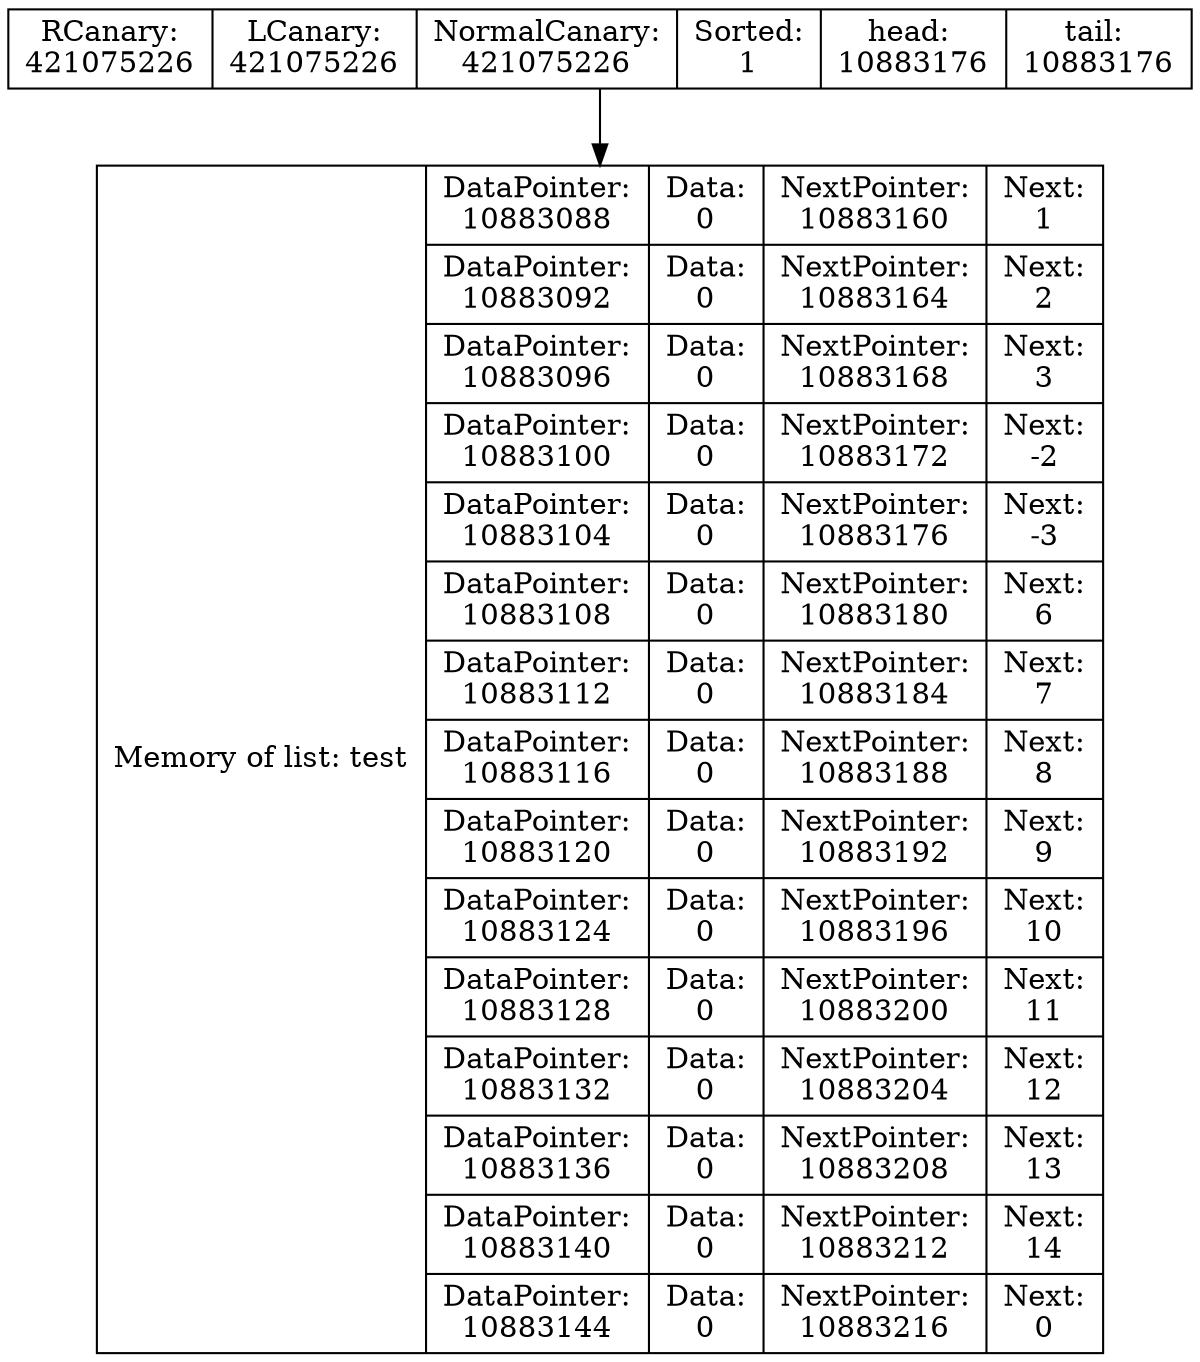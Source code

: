 digraph G{
data [shape=record,label="{Memory of list: test} | {{DataPointer:\n10883088 | Data:\n0 | NextPointer:\n10883160 | Next:\n1}
| {DataPointer:\n10883092 | Data:\n0 | NextPointer:\n10883164 | Next:\n2}
| {DataPointer:\n10883096 | Data:\n0 | NextPointer:\n10883168 | Next:\n3}
| {DataPointer:\n10883100 | Data:\n0 | NextPointer:\n10883172 | Next:\n-2}
| {DataPointer:\n10883104 | Data:\n0 | NextPointer:\n10883176 | Next:\n-3}
| {DataPointer:\n10883108 | Data:\n0 | NextPointer:\n10883180 | Next:\n6}
| {DataPointer:\n10883112 | Data:\n0 | NextPointer:\n10883184 | Next:\n7}
| {DataPointer:\n10883116 | Data:\n0 | NextPointer:\n10883188 | Next:\n8}
| {DataPointer:\n10883120 | Data:\n0 | NextPointer:\n10883192 | Next:\n9}
| {DataPointer:\n10883124 | Data:\n0 | NextPointer:\n10883196 | Next:\n10}
| {DataPointer:\n10883128 | Data:\n0 | NextPointer:\n10883200 | Next:\n11}
| {DataPointer:\n10883132 | Data:\n0 | NextPointer:\n10883204 | Next:\n12}
| {DataPointer:\n10883136 | Data:\n0 | NextPointer:\n10883208 | Next:\n13}
| {DataPointer:\n10883140 | Data:\n0 | NextPointer:\n10883212 | Next:\n14}
| {DataPointer:\n10883144 | Data:\n0 | NextPointer:\n10883216 | Next:\n0}
}"];
Shild [shape=record,label=" RCanary:\n421075226 | LCanary:\n421075226  | NormalCanary:\n421075226 | Sorted:\n1 | head: \n10883176 | tail: \n10883176 "];
Shild->data
}
